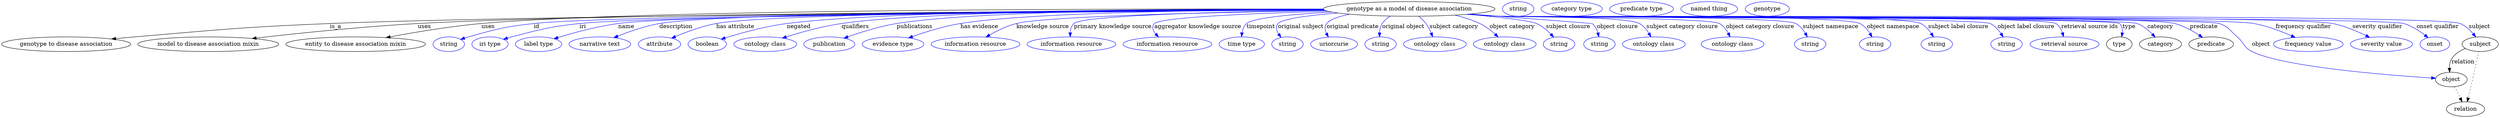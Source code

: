 digraph {
	graph [bb="0,0,6110.1,283"];
	node [label="\N"];
	"genotype as a model of disease association"	[height=0.5,
		label="genotype as a model of disease association",
		pos="3443.9,265",
		width=5.8314];
	"genotype to disease association"	[height=0.5,
		pos="157.94,178",
		width=4.3871];
	"genotype as a model of disease association" -> "genotype to disease association"	[label=is_a,
		lp="817.94,221.5",
		pos="e,269.28,190.85 3235.6,262.74 2698.5,259.23 1275.8,248.37 803.94,229 590.72,220.25 537.56,214.14 324.94,196 310.17,194.74 294.68,\
193.31 279.33,191.83"];
	"model to disease association mixin"	[height=0.5,
		pos="505.94,178",
		width=4.7843];
	"genotype as a model of disease association" -> "model to disease association mixin"	[label=uses,
		lp="1035.4,221.5",
		pos="e,613.33,192.08 3234.7,263.21 2728.3,260.93 1447,252.91 1018.9,229 882.97,221.41 727.37,205.17 623.53,193.25"];
	"entity to disease association mixin"	[height=0.5,
		pos="866.94,178",
		width=4.7482];
	"genotype as a model of disease association" -> "entity to disease association mixin"	[label=uses,
		lp="1190.4,221.5",
		pos="e,941.31,194.24 3233.8,264.68 2750.2,265.62 1569.7,264.09 1173.9,229 1098.1,222.28 1012.8,207.81 951.34,196.16"];
	id	[color=blue,
		height=0.5,
		label=string,
		pos="1093.9,178",
		width=1.0652];
	"genotype as a model of disease association" -> id	[color=blue,
		label=id,
		lp="1307.9,221.5",
		pos="e,1122.9,189.98 3235.2,262.83 2733.8,259.69 1489.2,249.89 1300.9,229 1229.2,221.04 1211.4,215.43 1141.9,196 1138.8,195.13 1135.6,\
194.17 1132.4,193.15",
		style=solid];
	iri	[color=blue,
		height=0.5,
		label="iri type",
		pos="1194.9,178",
		width=1.2277];
	"genotype as a model of disease association" -> iri	[color=blue,
		label=iri,
		lp="1420.9,221.5",
		pos="e,1227.8,190.19 3235.9,262.54 2754.3,258.86 1590.2,248.09 1412.9,229 1338.6,220.99 1320.3,214.78 1247.9,196 1244.6,195.12 1241.1,\
194.16 1237.6,193.14",
		style=solid];
	name	[color=blue,
		height=0.5,
		label="label type",
		pos="1313.9,178",
		width=1.5707];
	"genotype as a model of disease association" -> name	[color=blue,
		label=name,
		lp="1527.9,221.5",
		pos="e,1351.7,191.54 3235.3,262.99 2769.9,260.33 1675.1,251.73 1507.9,229 1457.2,222.09 1400.6,206.58 1361.7,194.65",
		style=solid];
	description	[color=blue,
		height=0.5,
		label="narrative text",
		pos="1463.9,178",
		width=2.0943];
	"genotype as a model of disease association" -> description	[color=blue,
		label=description,
		lp="1648.4,221.5",
		pos="e,1497.7,194.15 3234.2,263.71 2786.3,262.56 1764,256.86 1607.9,229 1573.1,222.78 1535.4,209.42 1507.3,198.07",
		style=solid];
	"has attribute"	[color=blue,
		height=0.5,
		label=attribute,
		pos="1608.9,178",
		width=1.4443];
	"genotype as a model of disease association" -> "has attribute"	[color=blue,
		label="has attribute",
		lp="1793.9,221.5",
		pos="e,1638.6,192.95 3234.6,263.5 2812.9,261.94 1889.3,255.5 1746.9,229 1712.5,222.58 1675.2,208.62 1648.1,197.07",
		style=solid];
	negated	[color=blue,
		height=0.5,
		label=boolean,
		pos="1725.9,178",
		width=1.2999];
	"genotype as a model of disease association" -> negated	[color=blue,
		label=negated,
		lp="1948.9,221.5",
		pos="e,1759.8,190.46 3233.9,264.63 2877.1,264.77 2167.4,260.86 1919.9,229 1867.4,222.23 1808.6,205.81 1769.7,193.62",
		style=solid];
	qualifiers	[color=blue,
		height=0.5,
		label="ontology class",
		pos="1866.9,178",
		width=2.1304];
	"genotype as a model of disease association" -> qualifiers	[color=blue,
		label=qualifiers,
		lp="2087.4,221.5",
		pos="e,1908.7,193.2 3233.8,264.77 2902.9,264.96 2275,260.88 2053.9,229 2007.2,222.26 1955.5,207.87 1918.3,196.25",
		style=solid];
	publications	[color=blue,
		height=0.5,
		label=publication,
		pos="2023.9,178",
		width=1.7332];
	"genotype as a model of disease association" -> publications	[color=blue,
		label=publications,
		lp="2232.9,221.5",
		pos="e,2059.7,192.85 3233.7,264.89 2930,265.03 2383.6,260.62 2188.9,229 2147.6,222.28 2102.1,207.95 2069.4,196.35",
		style=solid];
	"has evidence"	[color=blue,
		height=0.5,
		label="evidence type",
		pos="2179.9,178",
		width=2.0943];
	"genotype as a model of disease association" -> "has evidence"	[color=blue,
		label="has evidence",
		lp="2391.4,221.5",
		pos="e,2217.9,193.63 3234.1,263.85 2964.1,262.53 2510,256.15 2344.9,229 2304.5,222.35 2260.2,208.52 2227.6,197.09",
		style=solid];
	"knowledge source"	[color=blue,
		height=0.5,
		label="information resource",
		pos="2381.9,178",
		width=3.015];
	"genotype as a model of disease association" -> "knowledge source"	[color=blue,
		label="knowledge source",
		lp="2546.4,221.5",
		pos="e,2407.5,195.61 3238.6,261.16 2977.8,256.84 2552.9,247.12 2481.9,229 2458.8,223.1 2434.9,211.34 2416.2,200.71",
		style=solid];
	"primary knowledge source"	[color=blue,
		height=0.5,
		label="information resource",
		pos="2616.9,178",
		width=3.015];
	"genotype as a model of disease association" -> "primary knowledge source"	[color=blue,
		label="primary knowledge source",
		lp="2717.9,221.5",
		pos="e,2613.9,196.33 3237.3,261.8 3001.5,258.31 2645.2,249.64 2622.9,229 2616.8,223.32 2614.4,214.91 2613.8,206.59",
		style=solid];
	"aggregator knowledge source"	[color=blue,
		height=0.5,
		label="information resource",
		pos="2851.9,178",
		width=3.015];
	"genotype as a model of disease association" -> "aggregator knowledge source"	[color=blue,
		label="aggregator knowledge source",
		lp="2926.4,221.5",
		pos="e,2830.1,195.87 3244.4,259.34 3067.4,254.19 2834.6,244.52 2819.9,229 2812.8,221.43 2816.3,212.05 2823.1,203.46",
		style=solid];
	timepoint	[color=blue,
		height=0.5,
		label="time type",
		pos="3033.9,178",
		width=1.5346];
	"genotype as a model of disease association" -> timepoint	[color=blue,
		label=timepoint,
		lp="3080.9,221.5",
		pos="e,3033.3,196.43 3254.5,257.2 3160.1,252.05 3062.6,243.34 3045.9,229 3039.4,223.36 3036.1,214.85 3034.5,206.44",
		style=solid];
	"original subject"	[color=blue,
		height=0.5,
		label=string,
		pos="3145.9,178",
		width=1.0652];
	"genotype as a model of disease association" -> "original subject"	[color=blue,
		label="original subject",
		lp="3178.9,221.5",
		pos="e,3130.2,194.82 3270.2,254.87 3200.4,249.39 3133.8,241.08 3122.9,229 3116.3,221.56 3118.9,211.86 3124.3,202.98",
		style=solid];
	"original predicate"	[color=blue,
		height=0.5,
		label=uriorcurie,
		pos="3259.9,178",
		width=1.5887];
	"genotype as a model of disease association" -> "original predicate"	[color=blue,
		label="original predicate",
		lp="3305.4,221.5",
		pos="e,3246.1,195.8 3298.7,251.97 3272.6,246.83 3250.8,239.48 3241.9,229 3236.1,222.05 3237.4,213.06 3241.2,204.62",
		style=solid];
	"original object"	[color=blue,
		height=0.5,
		label=string,
		pos="3373.9,178",
		width=1.0652];
	"genotype as a model of disease association" -> "original object"	[color=blue,
		label="original object",
		lp="3429.4,221.5",
		pos="e,3371.4,196.07 3397.9,247.43 3390.1,242.64 3382.9,236.59 3377.9,229 3373.5,222.32 3371.8,214 3371.3,206.08",
		style=solid];
	"subject category"	[color=blue,
		height=0.5,
		label="ontology class",
		pos="3506.9,178",
		width=2.1304];
	"genotype as a model of disease association" -> "subject category"	[color=blue,
		label="subject category",
		lp="3553.4,221.5",
		pos="e,3501.5,196.22 3467.4,247.1 3473.6,241.81 3480,235.61 3484.9,229 3490.2,221.97 3494.5,213.49 3497.9,205.54",
		style=solid];
	"object category"	[color=blue,
		height=0.5,
		label="ontology class",
		pos="3677.9,178",
		width=2.1304];
	"genotype as a model of disease association" -> "object category"	[color=blue,
		label="object category",
		lp="3696.4,221.5",
		pos="e,3661.9,195.91 3555.9,249.66 3576.8,244.69 3598,238 3616.9,229 3630.5,222.54 3643.7,212.41 3654.3,202.94",
		style=solid];
	"subject closure"	[color=blue,
		height=0.5,
		label=string,
		pos="3810.9,178",
		width=1.0652];
	"genotype as a model of disease association" -> "subject closure"	[color=blue,
		label="subject closure",
		lp="3833.4,221.5",
		pos="e,3797.9,195.42 3588,251.89 3662,244.94 3740,236.19 3755.9,229 3769.1,223.04 3781.3,212.72 3790.8,203",
		style=solid];
	"object closure"	[color=blue,
		height=0.5,
		label=string,
		pos="3909.9,178",
		width=1.0652];
	"genotype as a model of disease association" -> "object closure"	[color=blue,
		label="object closure",
		lp="3953.9,221.5",
		pos="e,3908.4,196.15 3593.7,252.36 3723.8,242.23 3891.7,229.14 3891.9,229 3899.2,223.45 3903.6,214.7 3906.1,206.05",
		style=solid];
	"subject category closure"	[color=blue,
		height=0.5,
		label="ontology class",
		pos="4042.9,178",
		width=2.1304];
	"genotype as a model of disease association" -> "subject category closure"	[color=blue,
		label="subject category closure",
		lp="4112.4,221.5",
		pos="e,4035.9,196.07 3590.6,252.1 3614.7,250.29 3639.5,248.52 3662.9,247 3701.2,244.51 3974.4,247.61 4007.9,229 4017.7,223.61 4025.3,\
214.23 4030.9,205.04",
		style=solid];
	"object category closure"	[color=blue,
		height=0.5,
		label="ontology class",
		pos="4235.9,178",
		width=2.1304];
	"genotype as a model of disease association" -> "object category closure"	[color=blue,
		label="object category closure",
		lp="4303.4,221.5",
		pos="e,4229.9,196.1 3588.2,251.89 3613.1,250.06 3638.8,248.34 3662.9,247 3693,245.34 4177.8,243.87 4203.9,229 4213.3,223.65 4220.4,214.27 \
4225.5,205.08",
		style=solid];
	"subject namespace"	[color=blue,
		height=0.5,
		label=string,
		pos="4425.9,178",
		width=1.0652];
	"genotype as a model of disease association" -> "subject namespace"	[color=blue,
		label="subject namespace",
		lp="4475.9,221.5",
		pos="e,4418.9,196.18 3587,251.8 3612.3,249.96 3638.4,248.26 3662.9,247 3703.3,244.93 4355.3,248.13 4390.9,229 4400.7,223.74 4408.4,214.38 \
4414,205.18",
		style=solid];
	"object namespace"	[color=blue,
		height=0.5,
		label=string,
		pos="4584.9,178",
		width=1.0652];
	"genotype as a model of disease association" -> "object namespace"	[color=blue,
		label="object namespace",
		lp="4628.9,221.5",
		pos="e,4577.6,195.73 3586.4,251.75 3611.9,249.9 3638.2,248.21 3662.9,247 3712.1,244.6 4504.2,251.58 4547.9,229 4558.3,223.66 4566.4,213.98 \
4572.5,204.55",
		style=solid];
	"subject label closure"	[color=blue,
		height=0.5,
		label=string,
		pos="4735.9,178",
		width=1.0652];
	"genotype as a model of disease association" -> "subject label closure"	[color=blue,
		label="subject label closure",
		lp="4788.9,221.5",
		pos="e,4727.9,195.76 3586.1,251.72 3611.7,249.86 3638.1,248.18 3662.9,247 3720.3,244.28 4645.5,254.65 4696.9,229 4707.6,223.66 4716.3,\
213.83 4722.7,204.3",
		style=solid];
	"object label closure"	[color=blue,
		height=0.5,
		label=string,
		pos="4906.9,178",
		width=1.0652];
	"genotype as a model of disease association" -> "object label closure"	[color=blue,
		label="object label closure",
		lp="4954.4,221.5",
		pos="e,4898.6,195.78 3585.5,251.71 3611.3,249.84 3637.9,248.16 3662.9,247 3696.3,245.45 4836.9,243.71 4866.9,229 4877.8,223.68 4886.6,\
213.86 4893.2,204.33",
		style=solid];
	"retrieval source ids"	[color=blue,
		height=0.5,
		label="retrieval source",
		pos="5048.9,178",
		width=2.347];
	"genotype as a model of disease association" -> "retrieval source ids"	[color=blue,
		label="retrieval source ids",
		lp="5110.4,221.5",
		pos="e,5046.5,196.45 3585.5,251.67 3611.3,249.81 3637.9,248.14 3662.9,247 3700.8,245.28 4996.5,250.2 5027.9,229 5035.8,223.72 5040.7,\
214.91 5043.8,206.14",
		style=solid];
	type	[height=0.5,
		pos="5182.9,178",
		width=0.86659];
	"genotype as a model of disease association" -> type	[color=blue,
		label=type,
		lp="5206.9,221.5",
		pos="e,5188.9,196.12 3585.2,251.66 3611.1,249.8 3637.8,248.12 3662.9,247 3684,246.06 5169.1,244.03 5183.9,229 5189.8,223.03 5191.1,214.44 \
5190.5,206.05",
		style=solid];
	category	[height=0.5,
		pos="5283.9,178",
		width=1.4263];
	"genotype as a model of disease association" -> category	[color=blue,
		label=category,
		lp="5283.4,221.5",
		pos="e,5270.9,195.44 3585.2,251.66 3611.1,249.79 3637.8,248.12 3662.9,247 3706.3,245.07 5186.4,244.54 5226.9,229 5241,223.6 5254,212.99 \
5263.9,202.93",
		style=solid];
	predicate	[height=0.5,
		pos="5407.9,178",
		width=1.5165];
	"genotype as a model of disease association" -> predicate	[color=blue,
		label=predicate,
		lp="5389.9,221.5",
		pos="e,5387,194.81 3585.2,251.64 3611.1,249.78 3637.8,248.11 3662.9,247 3754.9,242.94 5230.1,252.77 5318.9,229 5340.2,223.32 5361.7,211.41 \
5378.3,200.63",
		style=solid];
	object	[height=0.5,
		pos="5994.9,91",
		width=1.0832];
	"genotype as a model of disease association" -> object	[color=blue,
		label=object,
		lp="5529.9,178",
		pos="e,5956.2,94.237 3584.9,251.65 3610.9,249.78 3637.7,248.11 3662.9,247 3711.9,244.85 5381.5,244.74 5427.9,229 5451.1,221.15 5453.5,\
212.02 5471.9,196 5489,181.17 5487.7,170.09 5507.9,160 5584.3,121.97 5838.2,101.88 5945.9,94.891",
		style=solid];
	"frequency qualifier"	[color=blue,
		height=0.5,
		label="frequency value",
		pos="5645.9,178",
		width=2.3651];
	"genotype as a model of disease association" -> "frequency qualifier"	[color=blue,
		label="frequency qualifier",
		lp="5633.9,221.5",
		pos="e,5613.8,194.73 3584.9,251.64 3610.9,249.77 3637.7,248.1 3662.9,247 3765.6,242.52 5411.9,247.87 5512.9,229 5544.7,223.08 5578.7,\
210.15 5604.4,198.93",
		style=solid];
	"severity qualifier"	[color=blue,
		height=0.5,
		label="severity value",
		pos="5824.9,178",
		width=2.1123];
	"genotype as a model of disease association" -> "severity qualifier"	[color=blue,
		label="severity qualifier",
		lp="5814.9,221.5",
		pos="e,5796.1,194.86 3584.9,251.62 3610.9,249.75 3637.7,248.09 3662.9,247 3776.3,242.1 5594.8,251.92 5705.9,229 5734.3,223.15 5764.3,\
210.47 5787.1,199.35",
		style=solid];
	"onset qualifier"	[color=blue,
		height=0.5,
		label=onset,
		pos="5954.9,178",
		width=1.011];
	"genotype as a model of disease association" -> "onset qualifier"	[color=blue,
		label="onset qualifier",
		lp="5962.4,221.5",
		pos="e,5938.3,194.31 3584.6,251.63 3610.6,249.75 3637.6,248.08 3662.9,247 3724.5,244.37 5821.1,247.09 5879.9,229 5898.4,223.33 5916.5,\
211.51 5930.3,200.79",
		style=solid];
	subject	[height=0.5,
		pos="6065.9,178",
		width=1.2277];
	"genotype as a model of disease association" -> subject	[color=blue,
		label=subject,
		lp="6064.9,221.5",
		pos="e,6055.2,195.89 3584.6,251.62 3610.6,249.74 3637.6,248.08 3662.9,247 3728.3,244.22 5957.9,254.88 6017.9,229 6030.2,223.72 6040.8,\
213.63 6049,203.88",
		style=solid];
	association_type	[color=blue,
		height=0.5,
		label=string,
		pos="3709.9,265",
		width=1.0652];
	association_category	[color=blue,
		height=0.5,
		label="category type",
		pos="3840.9,265",
		width=2.0762];
	"genotype to disease association_predicate"	[color=blue,
		height=0.5,
		label="predicate type",
		pos="4011.9,265",
		width=2.1665];
	relation	[height=0.5,
		pos="6029.9,18",
		width=1.2999];
	object -> relation	[pos="e,6021.5,36.198 6003.2,73.174 6007.3,64.896 6012.3,54.723 6016.9,45.438",
		style=dotted];
	"genotype to disease association_object"	[color=blue,
		height=0.5,
		label="named thing",
		pos="4177.9,265",
		width=1.9318];
	subject -> object	[label=relation,
		lp="6023.9,134.5",
		pos="e,5991.1,109.01 6029.6,167.42 6016.7,162.12 6003.6,154.06 5995.9,142 5991.7,135.26 5990.3,126.93 5990.4,119.01"];
	subject -> relation	[pos="e,6034.1,36.005 6062.3,160.05 6057.8,139.44 6050,103.63 6042.9,73 6040.9,64.183 6038.6,54.574 6036.5,45.938",
		style=dotted];
	"genotype as a model of disease association_subject"	[color=blue,
		height=0.5,
		label=genotype,
		pos="4318.9,265",
		width=1.4985];
}
